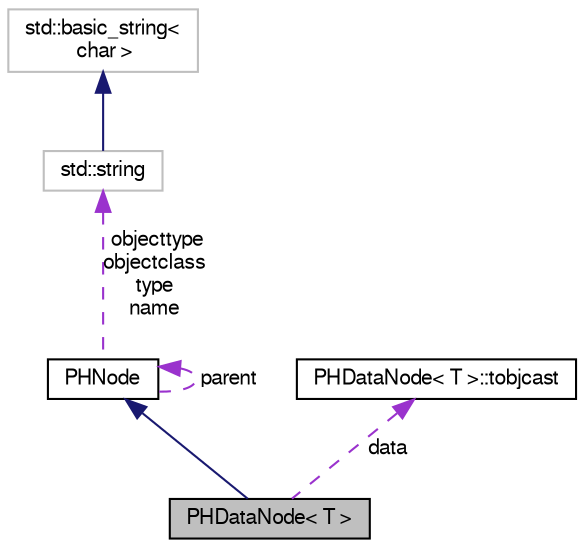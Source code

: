 digraph "PHDataNode&lt; T &gt;"
{
  bgcolor="transparent";
  edge [fontname="FreeSans",fontsize="10",labelfontname="FreeSans",labelfontsize="10"];
  node [fontname="FreeSans",fontsize="10",shape=record];
  Node1 [label="PHDataNode\< T \>",height=0.2,width=0.4,color="black", fillcolor="grey75", style="filled" fontcolor="black"];
  Node2 -> Node1 [dir="back",color="midnightblue",fontsize="10",style="solid",fontname="FreeSans"];
  Node2 [label="PHNode",height=0.2,width=0.4,color="black",URL="$dc/d82/classPHNode.html"];
  Node2 -> Node2 [dir="back",color="darkorchid3",fontsize="10",style="dashed",label=" parent" ,fontname="FreeSans"];
  Node3 -> Node2 [dir="back",color="darkorchid3",fontsize="10",style="dashed",label=" objecttype\nobjectclass\ntype\nname" ,fontname="FreeSans"];
  Node3 [label="std::string",height=0.2,width=0.4,color="grey75",tooltip="STL class. "];
  Node4 -> Node3 [dir="back",color="midnightblue",fontsize="10",style="solid",fontname="FreeSans"];
  Node4 [label="std::basic_string\<\l char \>",height=0.2,width=0.4,color="grey75",tooltip="STL class. "];
  Node5 -> Node1 [dir="back",color="darkorchid3",fontsize="10",style="dashed",label=" data" ,fontname="FreeSans"];
  Node5 [label="PHDataNode\< T \>::tobjcast",height=0.2,width=0.4,color="black",URL="$dc/dd3/unionPHDataNode_1_1tobjcast.html"];
}
